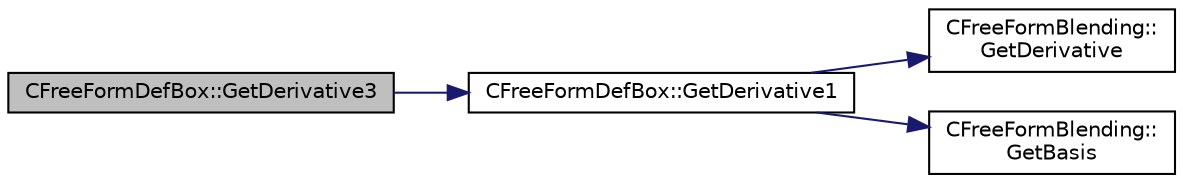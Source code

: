 digraph "CFreeFormDefBox::GetDerivative3"
{
  edge [fontname="Helvetica",fontsize="10",labelfontname="Helvetica",labelfontsize="10"];
  node [fontname="Helvetica",fontsize="10",shape=record];
  rankdir="LR";
  Node282 [label="CFreeFormDefBox::GetDerivative3",height=0.2,width=0.4,color="black", fillcolor="grey75", style="filled", fontcolor="black"];
  Node282 -> Node283 [color="midnightblue",fontsize="10",style="solid",fontname="Helvetica"];
  Node283 [label="CFreeFormDefBox::GetDerivative1",height=0.2,width=0.4,color="black", fillcolor="white", style="filled",URL="$class_c_free_form_def_box.html#aaef410c4157d3f039d097500364779c3",tooltip="An auxiliary routine to help us compute the gradient of F(u, v, w) = ||X(u, v, w)-(x, y, z)||^2 = (Sum_ijk^lmn P1_ijk Bi Bj Bk -x)^2+(Sum_ijk^lmn P2_ijk Bi Bj Bk -y)^2+(Sum_ijk^lmn P3_ijk Bi Bj Bk -z)^2 Input: val_t, val_diff (to identify the index of the Bernstein polynomail we differentiate), the i, j, k , l, m, n E.G.: val_diff=2 => we differentiate w.r.t. w (val_diff=0,1, or 2) Output: d [B_i^l*B_j^m *B_k^n] / d val_diff (val_u, val_v, val_w). "];
  Node283 -> Node284 [color="midnightblue",fontsize="10",style="solid",fontname="Helvetica"];
  Node284 [label="CFreeFormBlending::\lGetDerivative",height=0.2,width=0.4,color="black", fillcolor="white", style="filled",URL="$class_c_free_form_blending.html#ae3882399de59f18384f128cf353def97",tooltip="A pure virtual member. "];
  Node283 -> Node285 [color="midnightblue",fontsize="10",style="solid",fontname="Helvetica"];
  Node285 [label="CFreeFormBlending::\lGetBasis",height=0.2,width=0.4,color="black", fillcolor="white", style="filled",URL="$class_c_free_form_blending.html#ac31d71e2b7e31d7c9e377845be61b9c3",tooltip="A pure virtual member. "];
}
